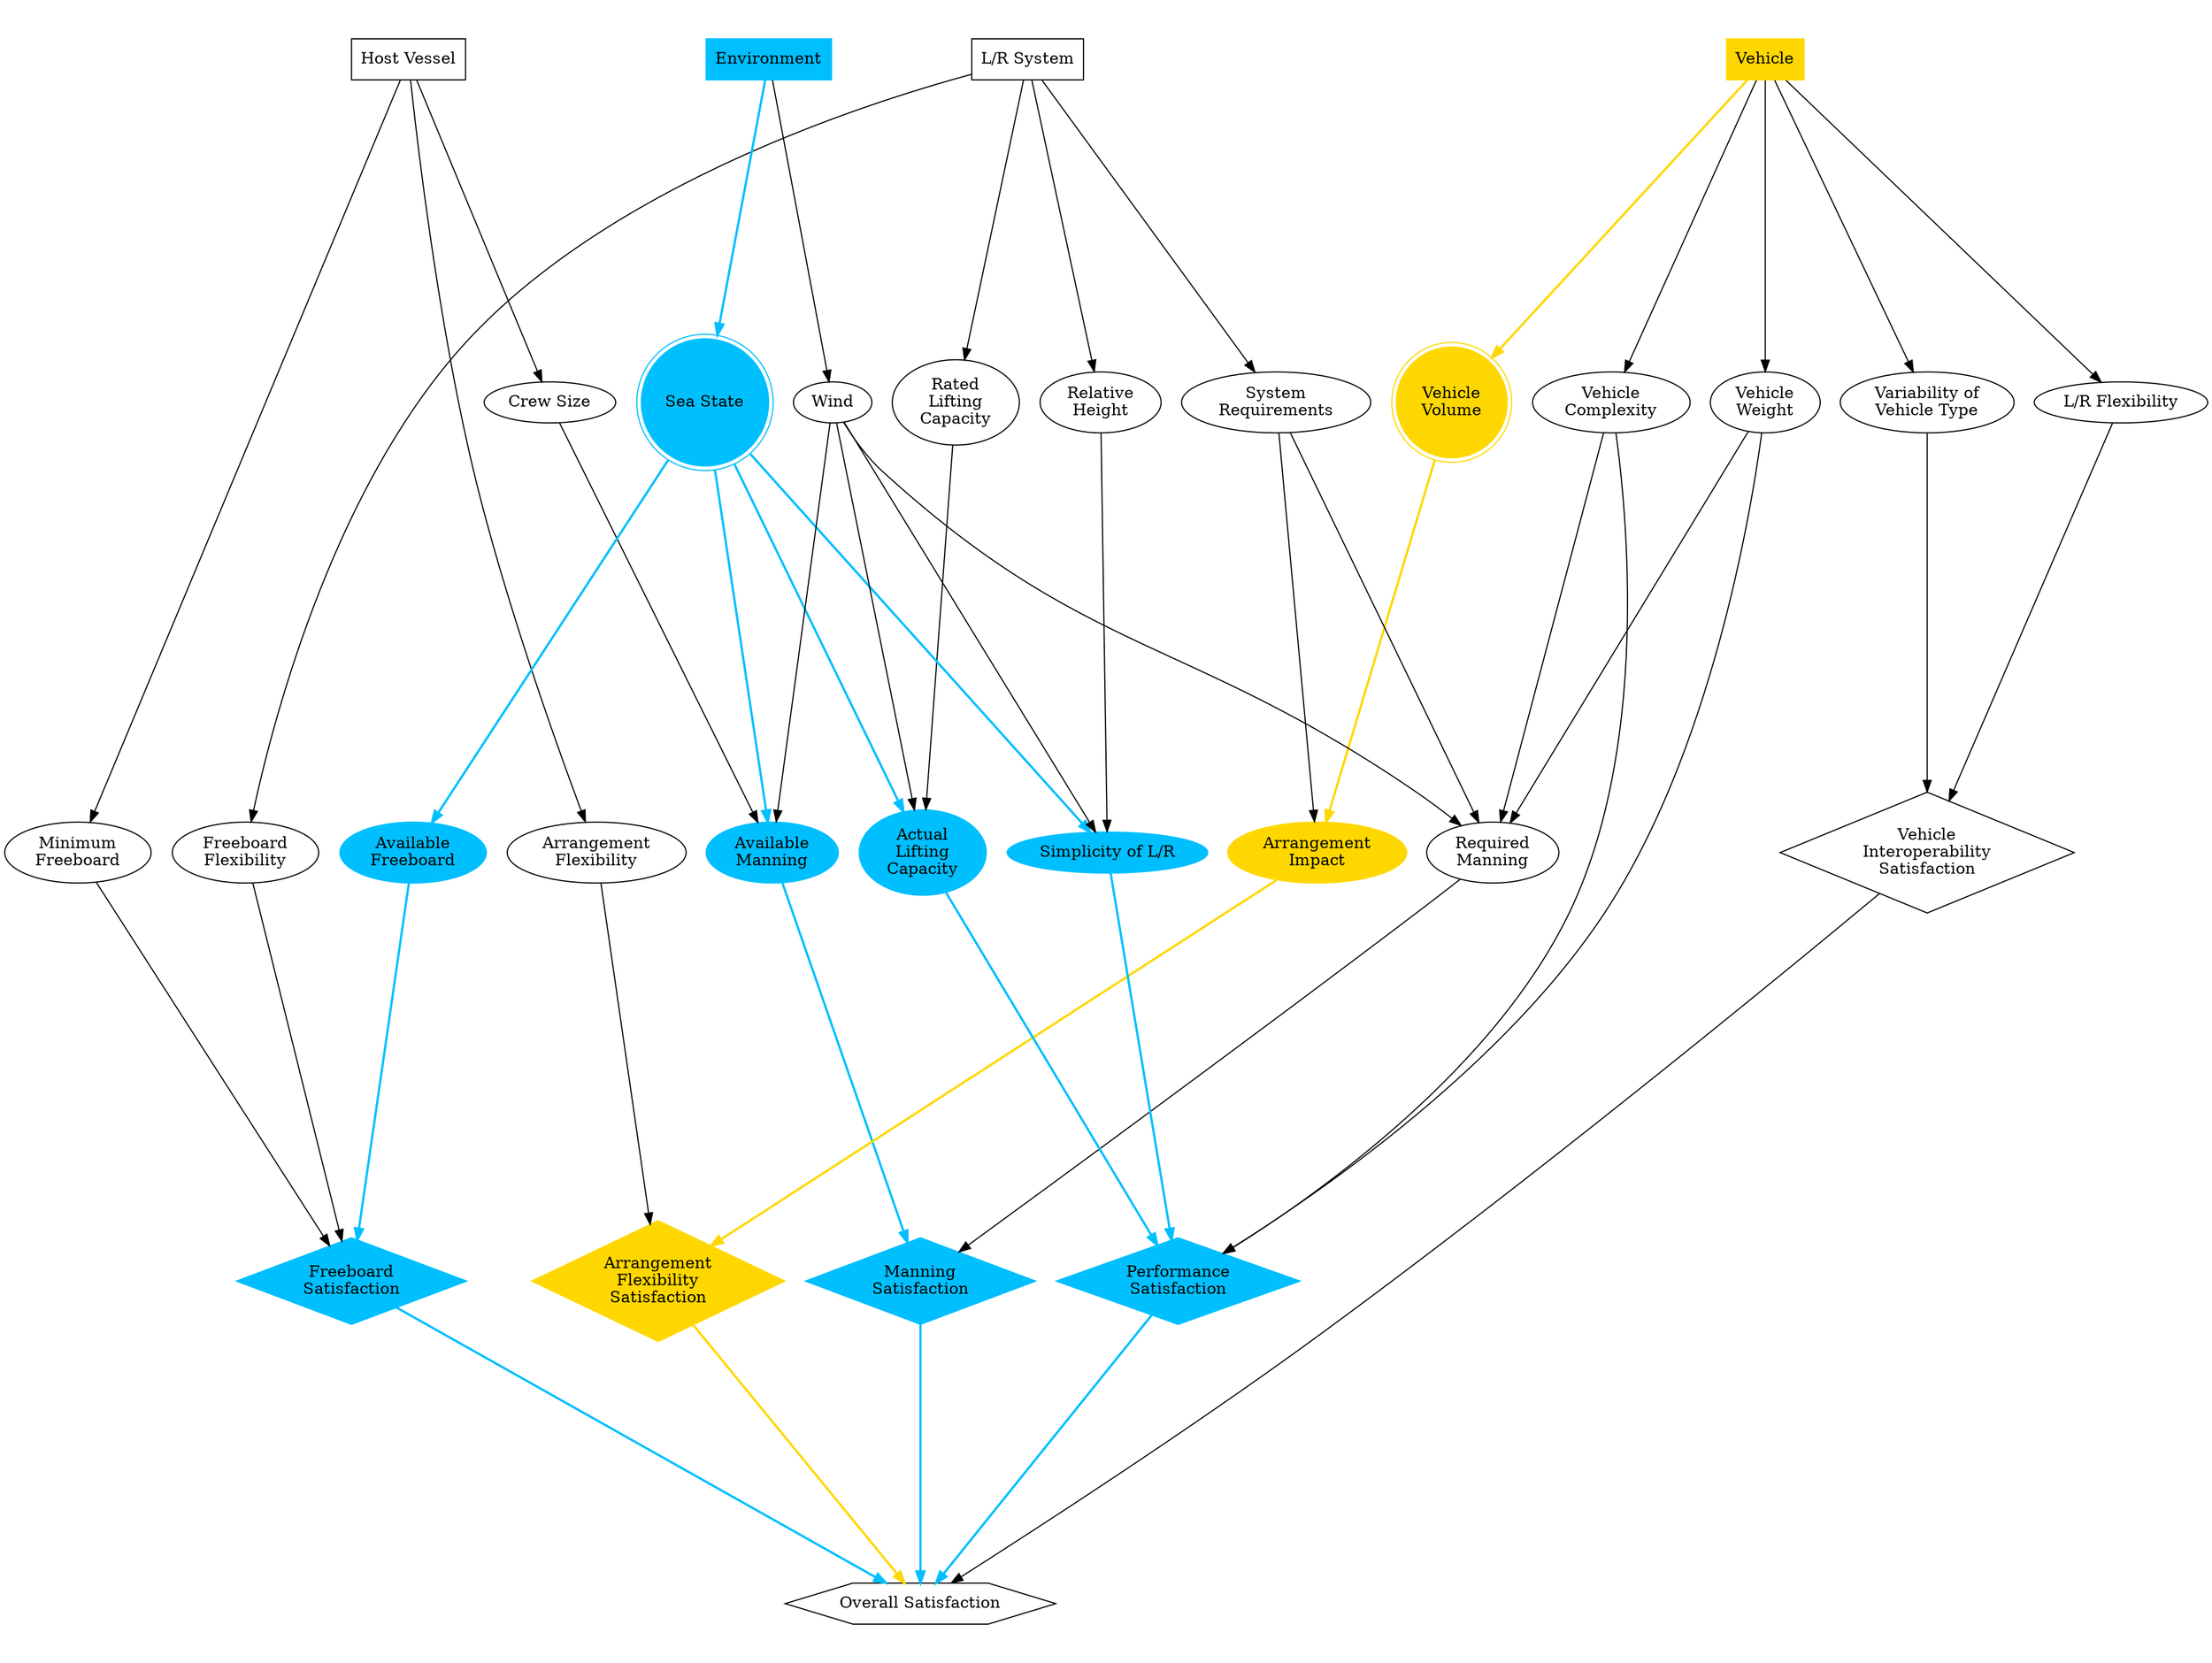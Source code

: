// Launch and Recovery Infulence Diagram
digraph {
	ratio=0.75
	host [label="Host Vessel" shape=box]
	vehicle [label=Vehicle color=gold shape=box style=filled]
	system [label="L/R System" shape=box]
	env [label=Environment color=deepskyblue shape=box style=filled]
	fbd_min [label="Minimum\nFreeboard"]
	size_crew [label="Crew Size"]
	arr_flex [label="Arrangement\nFlexibility"]
	man_avail [label="Available\nManning" color=deepskyblue style=filled]
	vol [label="Vehicle\nVolume" color=gold shape=doublecircle style=filled]
	weight [label="Vehicle\nWeight"]
	var [label="Variability of\nVehicle Type"]
	flex [label="L/R Flexibility"]
	cmplx [label="Vehicle\nComplexity"]
	sys_req [label="System\nRequirements"]
	imp [label="Arrangement\nImpact" color=gold style=filled]
	man_req [label="Required\nManning"]
	fbd_flex [label="Freeboard\nFlexibility"]
	rel_height [label="Relative\nHeight"]
	simplicity [label="Simplicity of L/R" color=deepskyblue style=filled]
	rated_cap [label="Rated\nLifting\nCapacity"]
	actual_cap [label="Actual\nLifting\nCapacity" color=deepskyblue style=filled]
	ss [label="Sea State" color=deepskyblue shape=doublecircle style=filled]
	wind [label=Wind]
	fbd_avail [label="Available\nFreeboard" color=deepskyblue style=filled]
	sat_a [label="Arrangement\nFlexibility\nSatisfaction" color=gold shape=diamond style=filled]
	sat_m [label="Manning\nSatisfaction" color=deepskyblue shape=diamond style=filled]
	sat_f [label="Freeboard\nSatisfaction" color=deepskyblue shape=diamond style=filled]
	sat_p [label="Performance\nSatisfaction" color=deepskyblue shape=diamond style=filled]
	sat_i [label="Vehicle\nInteroperability\nSatisfaction" shape=diamond]
	sat [label="Overall Satisfaction" shape=hexagon]
	host -> arr_flex
	host -> size_crew
	host -> fbd_min
	arr_flex -> sat_a
	size_crew -> man_avail
	man_avail -> sat_m [color=deepskyblue style=bold]
	fbd_min -> sat_f
	sat_a -> sat [color=gold style=bold]
	sat_m -> sat [color=deepskyblue style=bold]
	sat_f -> sat [color=deepskyblue style=bold]
	vehicle -> vol [color=gold style=bold]
	vehicle -> weight
	vehicle -> var
	vehicle -> flex
	vehicle -> cmplx
	vol -> imp [color=gold style=bold]
	weight -> man_req
	cmplx -> man_req
	imp -> sat_a [color=gold style=bold]
	man_req -> sat_m
	var -> sat_i
	flex -> sat_i
	weight -> sat_p
	cmplx -> sat_p
	sat_i -> sat
	sat_p -> sat [color=deepskyblue style=bold]
	system -> sys_req
	system -> fbd_flex
	system -> rel_height
	system -> rated_cap
	sys_req -> imp
	sys_req -> man_req
	rel_height -> simplicity
	rated_cap -> actual_cap
	fbd_flex -> sat_f
	simplicity -> sat_p [color=deepskyblue style=bold]
	actual_cap -> sat_p [color=deepskyblue style=bold]
	env -> ss [color=deepskyblue style=bold]
	env -> wind
	ss -> man_avail [color=deepskyblue style=bold]
	ss -> simplicity [color=deepskyblue style=bold]
	ss -> actual_cap [color=deepskyblue style=bold]
	ss -> fbd_avail [color=deepskyblue style=bold]
	wind -> man_avail
	wind -> man_req
	wind -> simplicity
	wind -> actual_cap
	fbd_avail -> sat_f [color=deepskyblue style=bold]
}
